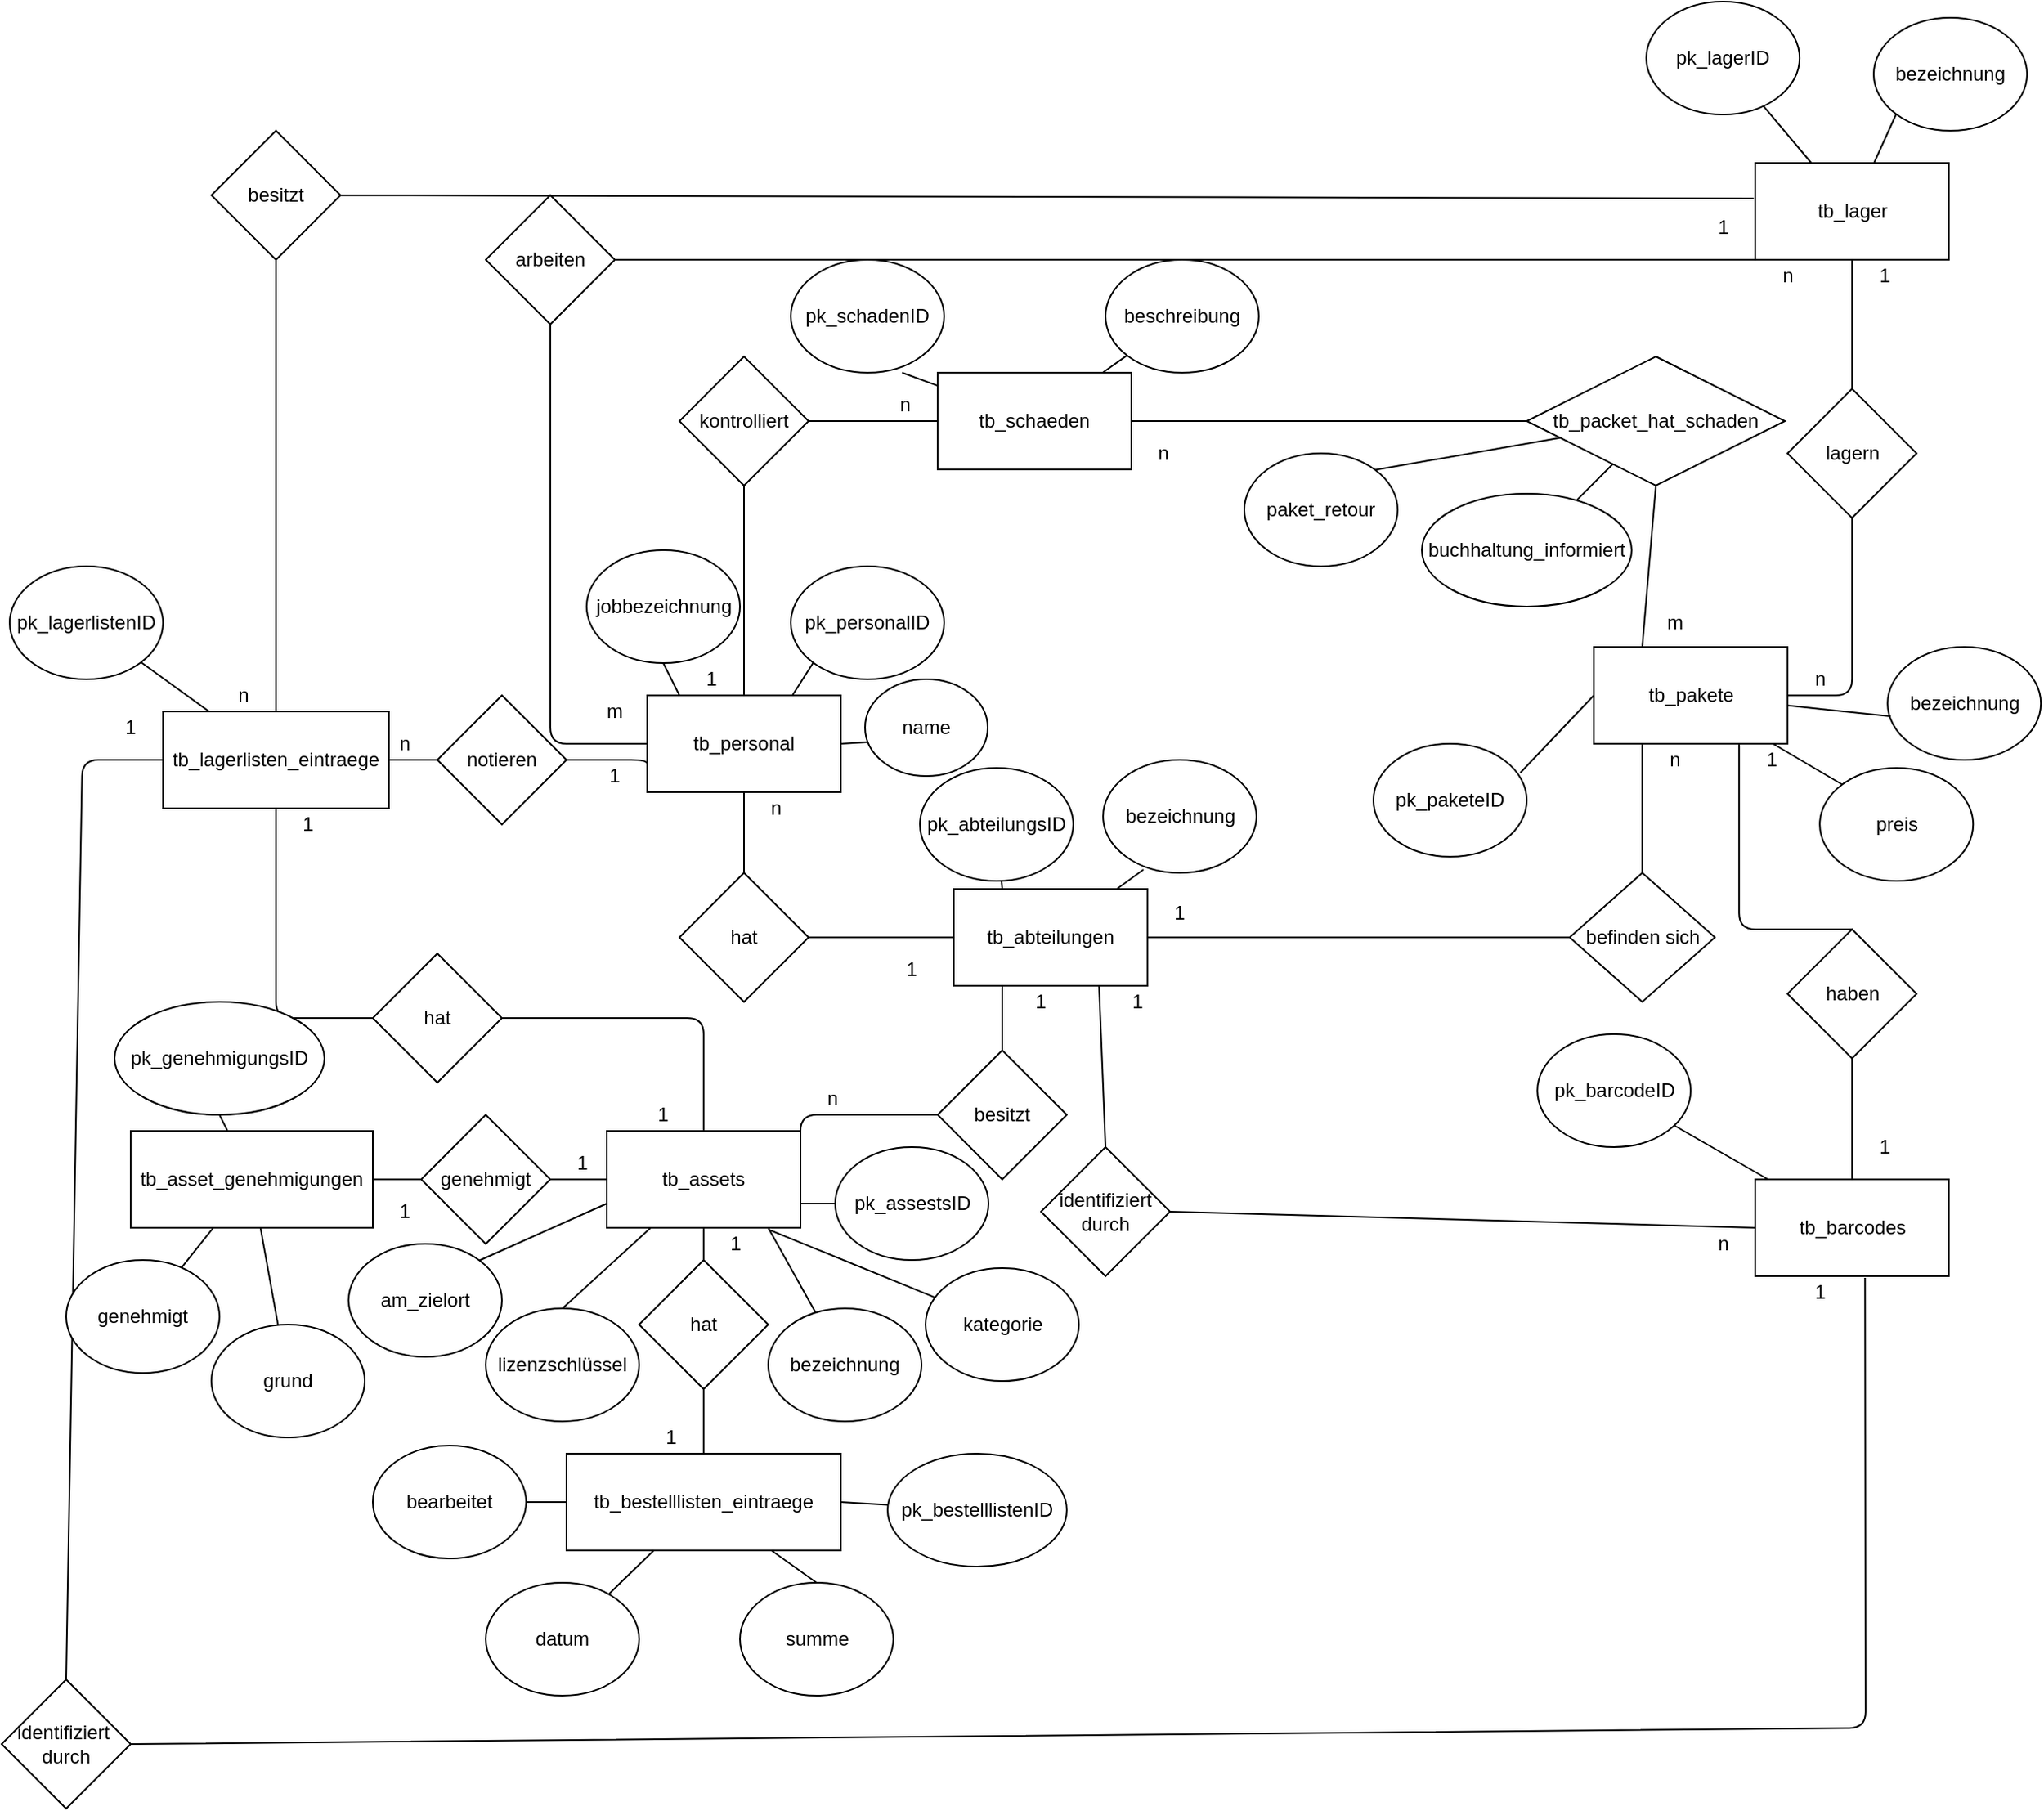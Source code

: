 <mxfile version="14.8.0" type="device"><diagram id="d0cCNbb2AnMVSS68UmRD" name="Page-1"><mxGraphModel dx="2489" dy="1963" grid="1" gridSize="10" guides="1" tooltips="1" connect="1" arrows="1" fold="1" page="1" pageScale="1" pageWidth="827" pageHeight="1169" math="0" shadow="0"><root><mxCell id="0"/><mxCell id="1" parent="0"/><mxCell id="k-PBa_nWmek90Yv9a9jv-1" value="tb_abteilungen" style="rounded=0;whiteSpace=wrap;html=1;" parent="1" vertex="1"><mxGeometry x="360" y="420" width="120" height="60" as="geometry"/></mxCell><mxCell id="k-PBa_nWmek90Yv9a9jv-2" value="tb_personal" style="rounded=0;whiteSpace=wrap;html=1;" parent="1" vertex="1"><mxGeometry x="170" y="300" width="120" height="60" as="geometry"/></mxCell><mxCell id="k-PBa_nWmek90Yv9a9jv-3" value="tb_schaeden" style="rounded=0;whiteSpace=wrap;html=1;" parent="1" vertex="1"><mxGeometry x="350" y="100" width="120" height="60" as="geometry"/></mxCell><mxCell id="k-PBa_nWmek90Yv9a9jv-4" value="tb_assets" style="rounded=0;whiteSpace=wrap;html=1;" parent="1" vertex="1"><mxGeometry x="145" y="570" width="120" height="60" as="geometry"/></mxCell><mxCell id="k-PBa_nWmek90Yv9a9jv-5" value="tb_lager" style="rounded=0;whiteSpace=wrap;html=1;" parent="1" vertex="1"><mxGeometry x="856.59" y="-30" width="120" height="60" as="geometry"/></mxCell><mxCell id="k-PBa_nWmek90Yv9a9jv-6" value="tb_pakete" style="rounded=0;whiteSpace=wrap;html=1;" parent="1" vertex="1"><mxGeometry x="756.59" y="270" width="120" height="60" as="geometry"/></mxCell><mxCell id="k-PBa_nWmek90Yv9a9jv-8" value="tb_barcodes" style="rounded=0;whiteSpace=wrap;html=1;" parent="1" vertex="1"><mxGeometry x="856.59" y="600" width="120" height="60" as="geometry"/></mxCell><mxCell id="k-PBa_nWmek90Yv9a9jv-9" value="tb_bestelllisten_eintraege" style="rounded=0;whiteSpace=wrap;html=1;" parent="1" vertex="1"><mxGeometry x="120" y="770" width="170" height="60" as="geometry"/></mxCell><mxCell id="k-PBa_nWmek90Yv9a9jv-10" value="tb_lagerlisten_eintraege" style="rounded=0;whiteSpace=wrap;html=1;" parent="1" vertex="1"><mxGeometry x="-130" y="310" width="140" height="60" as="geometry"/></mxCell><mxCell id="k-PBa_nWmek90Yv9a9jv-11" value="tb_asset_genehmigungen" style="rounded=0;whiteSpace=wrap;html=1;" parent="1" vertex="1"><mxGeometry x="-150" y="570" width="150" height="60" as="geometry"/></mxCell><mxCell id="eRs0VWxIU_6MrfpbtRwp-34" value="arbeiten" style="rhombus;whiteSpace=wrap;html=1;" parent="1" vertex="1"><mxGeometry x="70" y="-10" width="80" height="80" as="geometry"/></mxCell><mxCell id="eRs0VWxIU_6MrfpbtRwp-35" value="besitzt" style="rhombus;whiteSpace=wrap;html=1;" parent="1" vertex="1"><mxGeometry x="-100" y="-50" width="80" height="80" as="geometry"/></mxCell><mxCell id="eRs0VWxIU_6MrfpbtRwp-36" value="kontrolliert" style="rhombus;whiteSpace=wrap;html=1;" parent="1" vertex="1"><mxGeometry x="190" y="90" width="80" height="80" as="geometry"/></mxCell><mxCell id="eRs0VWxIU_6MrfpbtRwp-38" value="lagern" style="rhombus;whiteSpace=wrap;html=1;" parent="1" vertex="1"><mxGeometry x="876.59" y="110" width="80" height="80" as="geometry"/></mxCell><mxCell id="eRs0VWxIU_6MrfpbtRwp-39" value="hat" style="rhombus;whiteSpace=wrap;html=1;" parent="1" vertex="1"><mxGeometry x="190" y="410" width="80" height="80" as="geometry"/></mxCell><mxCell id="eRs0VWxIU_6MrfpbtRwp-40" value="befinden sich" style="rhombus;whiteSpace=wrap;html=1;" parent="1" vertex="1"><mxGeometry x="741.59" y="410" width="90" height="80" as="geometry"/></mxCell><mxCell id="eRs0VWxIU_6MrfpbtRwp-41" value="besitzt" style="rhombus;whiteSpace=wrap;html=1;" parent="1" vertex="1"><mxGeometry x="350" y="520" width="80" height="80" as="geometry"/></mxCell><mxCell id="eRs0VWxIU_6MrfpbtRwp-42" value="identifiziert&lt;br&gt;durch" style="rhombus;whiteSpace=wrap;html=1;" parent="1" vertex="1"><mxGeometry x="414" y="580" width="80" height="80" as="geometry"/></mxCell><mxCell id="eRs0VWxIU_6MrfpbtRwp-43" value="haben" style="rhombus;whiteSpace=wrap;html=1;" parent="1" vertex="1"><mxGeometry x="876.59" y="445" width="80" height="80" as="geometry"/></mxCell><mxCell id="eRs0VWxIU_6MrfpbtRwp-44" value="identifiziert&amp;nbsp;&lt;br&gt;durch" style="rhombus;whiteSpace=wrap;html=1;" parent="1" vertex="1"><mxGeometry x="-230" y="910" width="80" height="80" as="geometry"/></mxCell><mxCell id="eRs0VWxIU_6MrfpbtRwp-46" value="hat" style="rhombus;whiteSpace=wrap;html=1;" parent="1" vertex="1"><mxGeometry y="460" width="80" height="80" as="geometry"/></mxCell><mxCell id="eRs0VWxIU_6MrfpbtRwp-47" value="genehmigt" style="rhombus;whiteSpace=wrap;html=1;" parent="1" vertex="1"><mxGeometry x="30" y="560" width="80" height="80" as="geometry"/></mxCell><mxCell id="eRs0VWxIU_6MrfpbtRwp-48" value="hat" style="rhombus;whiteSpace=wrap;html=1;" parent="1" vertex="1"><mxGeometry x="165" y="650" width="80" height="80" as="geometry"/></mxCell><mxCell id="eRs0VWxIU_6MrfpbtRwp-49" value="notieren" style="rhombus;whiteSpace=wrap;html=1;" parent="1" vertex="1"><mxGeometry x="40" y="300" width="80" height="80" as="geometry"/></mxCell><mxCell id="1GXvo4mAuKvtvArz5h4P-1" value="" style="endArrow=none;html=1;entryX=0;entryY=0.5;entryDx=0;entryDy=0;exitX=1;exitY=0.5;exitDx=0;exitDy=0;" parent="1" source="eRs0VWxIU_6MrfpbtRwp-39" target="k-PBa_nWmek90Yv9a9jv-1" edge="1"><mxGeometry width="50" height="50" relative="1" as="geometry"><mxPoint x="380" y="430" as="sourcePoint"/><mxPoint x="430" y="380" as="targetPoint"/></mxGeometry></mxCell><mxCell id="1GXvo4mAuKvtvArz5h4P-2" value="" style="endArrow=none;html=1;entryX=0.5;entryY=1;entryDx=0;entryDy=0;exitX=0.5;exitY=0;exitDx=0;exitDy=0;" parent="1" source="eRs0VWxIU_6MrfpbtRwp-39" target="k-PBa_nWmek90Yv9a9jv-2" edge="1"><mxGeometry width="50" height="50" relative="1" as="geometry"><mxPoint x="380" y="430" as="sourcePoint"/><mxPoint x="430" y="380" as="targetPoint"/></mxGeometry></mxCell><mxCell id="1GXvo4mAuKvtvArz5h4P-4" value="" style="endArrow=none;html=1;entryX=0;entryY=0.5;entryDx=0;entryDy=0;exitX=1;exitY=0.5;exitDx=0;exitDy=0;" parent="1" source="k-PBa_nWmek90Yv9a9jv-1" target="eRs0VWxIU_6MrfpbtRwp-40" edge="1"><mxGeometry width="50" height="50" relative="1" as="geometry"><mxPoint x="380" y="430" as="sourcePoint"/><mxPoint x="430" y="380" as="targetPoint"/></mxGeometry></mxCell><mxCell id="1GXvo4mAuKvtvArz5h4P-5" value="" style="endArrow=none;html=1;entryX=0.25;entryY=1;entryDx=0;entryDy=0;exitX=0.5;exitY=0;exitDx=0;exitDy=0;" parent="1" source="eRs0VWxIU_6MrfpbtRwp-40" target="k-PBa_nWmek90Yv9a9jv-6" edge="1"><mxGeometry width="50" height="50" relative="1" as="geometry"><mxPoint x="756.59" y="375" as="sourcePoint"/><mxPoint x="636.59" y="380" as="targetPoint"/></mxGeometry></mxCell><mxCell id="1GXvo4mAuKvtvArz5h4P-6" value="" style="endArrow=none;html=1;entryX=-0.008;entryY=0.367;entryDx=0;entryDy=0;entryPerimeter=0;" parent="1" source="eRs0VWxIU_6MrfpbtRwp-35" target="k-PBa_nWmek90Yv9a9jv-5" edge="1"><mxGeometry width="50" height="50" relative="1" as="geometry"><mxPoint x="380" y="430" as="sourcePoint"/><mxPoint x="430" y="380" as="targetPoint"/></mxGeometry></mxCell><mxCell id="1GXvo4mAuKvtvArz5h4P-7" value="" style="endArrow=none;html=1;entryX=0;entryY=1;entryDx=0;entryDy=0;exitX=1;exitY=0.5;exitDx=0;exitDy=0;" parent="1" source="eRs0VWxIU_6MrfpbtRwp-34" target="k-PBa_nWmek90Yv9a9jv-5" edge="1"><mxGeometry width="50" height="50" relative="1" as="geometry"><mxPoint x="380" y="430" as="sourcePoint"/><mxPoint x="430" y="380" as="targetPoint"/><Array as="points"/></mxGeometry></mxCell><mxCell id="1GXvo4mAuKvtvArz5h4P-8" value="" style="endArrow=none;html=1;entryX=0;entryY=0.5;entryDx=0;entryDy=0;exitX=0.5;exitY=1;exitDx=0;exitDy=0;" parent="1" source="eRs0VWxIU_6MrfpbtRwp-34" target="k-PBa_nWmek90Yv9a9jv-2" edge="1"><mxGeometry width="50" height="50" relative="1" as="geometry"><mxPoint x="190" y="140" as="sourcePoint"/><mxPoint x="150" y="140" as="targetPoint"/><Array as="points"><mxPoint x="110" y="330"/></Array></mxGeometry></mxCell><mxCell id="1GXvo4mAuKvtvArz5h4P-9" value="" style="endArrow=none;html=1;entryX=0.5;entryY=1;entryDx=0;entryDy=0;" parent="1" source="eRs0VWxIU_6MrfpbtRwp-38" target="k-PBa_nWmek90Yv9a9jv-5" edge="1"><mxGeometry width="50" height="50" relative="1" as="geometry"><mxPoint x="586.59" y="430" as="sourcePoint"/><mxPoint x="636.59" y="380" as="targetPoint"/></mxGeometry></mxCell><mxCell id="1GXvo4mAuKvtvArz5h4P-10" value="" style="endArrow=none;html=1;entryX=0.5;entryY=1;entryDx=0;entryDy=0;exitX=1;exitY=0.5;exitDx=0;exitDy=0;" parent="1" source="k-PBa_nWmek90Yv9a9jv-6" target="eRs0VWxIU_6MrfpbtRwp-38" edge="1"><mxGeometry width="50" height="50" relative="1" as="geometry"><mxPoint x="586.59" y="430" as="sourcePoint"/><mxPoint x="636.59" y="380" as="targetPoint"/><Array as="points"><mxPoint x="916.59" y="300"/></Array></mxGeometry></mxCell><mxCell id="1GXvo4mAuKvtvArz5h4P-11" value="" style="endArrow=none;html=1;exitX=0.25;exitY=0;exitDx=0;exitDy=0;entryX=0.5;entryY=1;entryDx=0;entryDy=0;" parent="1" source="k-PBa_nWmek90Yv9a9jv-6" target="fQAih0XsB_yB90OM4VeM-33" edge="1"><mxGeometry width="50" height="50" relative="1" as="geometry"><mxPoint x="586.59" y="430" as="sourcePoint"/><mxPoint x="780" y="170" as="targetPoint"/></mxGeometry></mxCell><mxCell id="1GXvo4mAuKvtvArz5h4P-12" value="" style="endArrow=none;html=1;exitX=1;exitY=0.5;exitDx=0;exitDy=0;" parent="1" source="k-PBa_nWmek90Yv9a9jv-3" target="fQAih0XsB_yB90OM4VeM-33" edge="1"><mxGeometry width="50" height="50" relative="1" as="geometry"><mxPoint x="380" y="430" as="sourcePoint"/><mxPoint x="610" y="130" as="targetPoint"/></mxGeometry></mxCell><mxCell id="1GXvo4mAuKvtvArz5h4P-13" value="" style="endArrow=none;html=1;entryX=0;entryY=0.5;entryDx=0;entryDy=0;" parent="1" source="eRs0VWxIU_6MrfpbtRwp-36" target="k-PBa_nWmek90Yv9a9jv-3" edge="1"><mxGeometry width="50" height="50" relative="1" as="geometry"><mxPoint x="380" y="430" as="sourcePoint"/><mxPoint x="430" y="380" as="targetPoint"/></mxGeometry></mxCell><mxCell id="1GXvo4mAuKvtvArz5h4P-14" value="" style="endArrow=none;html=1;entryX=0.5;entryY=1;entryDx=0;entryDy=0;" parent="1" source="k-PBa_nWmek90Yv9a9jv-2" target="eRs0VWxIU_6MrfpbtRwp-36" edge="1"><mxGeometry width="50" height="50" relative="1" as="geometry"><mxPoint x="380" y="430" as="sourcePoint"/><mxPoint x="250" y="240" as="targetPoint"/></mxGeometry></mxCell><mxCell id="1GXvo4mAuKvtvArz5h4P-15" value="" style="endArrow=none;html=1;entryX=0.75;entryY=1;entryDx=0;entryDy=0;exitX=0.5;exitY=0;exitDx=0;exitDy=0;" parent="1" source="eRs0VWxIU_6MrfpbtRwp-43" target="k-PBa_nWmek90Yv9a9jv-6" edge="1"><mxGeometry width="50" height="50" relative="1" as="geometry"><mxPoint x="586.59" y="550" as="sourcePoint"/><mxPoint x="636.59" y="500" as="targetPoint"/><Array as="points"><mxPoint x="846.59" y="445"/></Array></mxGeometry></mxCell><mxCell id="1GXvo4mAuKvtvArz5h4P-16" value="" style="endArrow=none;html=1;entryX=0.5;entryY=1;entryDx=0;entryDy=0;exitX=0.5;exitY=0;exitDx=0;exitDy=0;" parent="1" source="k-PBa_nWmek90Yv9a9jv-8" target="eRs0VWxIU_6MrfpbtRwp-43" edge="1"><mxGeometry width="50" height="50" relative="1" as="geometry"><mxPoint x="586.59" y="550" as="sourcePoint"/><mxPoint x="636.59" y="500" as="targetPoint"/></mxGeometry></mxCell><mxCell id="1GXvo4mAuKvtvArz5h4P-17" value="" style="endArrow=none;html=1;entryX=0;entryY=0.5;entryDx=0;entryDy=0;exitX=1;exitY=0.5;exitDx=0;exitDy=0;" parent="1" source="eRs0VWxIU_6MrfpbtRwp-42" target="k-PBa_nWmek90Yv9a9jv-8" edge="1"><mxGeometry width="50" height="50" relative="1" as="geometry"><mxPoint x="380" y="550" as="sourcePoint"/><mxPoint x="430" y="500" as="targetPoint"/></mxGeometry></mxCell><mxCell id="1GXvo4mAuKvtvArz5h4P-18" value="" style="endArrow=none;html=1;entryX=0.75;entryY=1;entryDx=0;entryDy=0;exitX=0.5;exitY=0;exitDx=0;exitDy=0;" parent="1" source="eRs0VWxIU_6MrfpbtRwp-42" target="k-PBa_nWmek90Yv9a9jv-1" edge="1"><mxGeometry width="50" height="50" relative="1" as="geometry"><mxPoint x="380" y="550" as="sourcePoint"/><mxPoint x="430" y="500" as="targetPoint"/></mxGeometry></mxCell><mxCell id="1GXvo4mAuKvtvArz5h4P-19" value="" style="endArrow=none;html=1;entryX=0.25;entryY=1;entryDx=0;entryDy=0;exitX=0.5;exitY=0;exitDx=0;exitDy=0;" parent="1" source="eRs0VWxIU_6MrfpbtRwp-41" target="k-PBa_nWmek90Yv9a9jv-1" edge="1"><mxGeometry width="50" height="50" relative="1" as="geometry"><mxPoint x="380" y="550" as="sourcePoint"/><mxPoint x="430" y="500" as="targetPoint"/></mxGeometry></mxCell><mxCell id="1GXvo4mAuKvtvArz5h4P-20" value="" style="endArrow=none;html=1;entryX=1;entryY=0.5;entryDx=0;entryDy=0;exitX=0;exitY=0.5;exitDx=0;exitDy=0;" parent="1" source="eRs0VWxIU_6MrfpbtRwp-41" target="k-PBa_nWmek90Yv9a9jv-4" edge="1"><mxGeometry width="50" height="50" relative="1" as="geometry"><mxPoint x="380" y="550" as="sourcePoint"/><mxPoint x="430" y="500" as="targetPoint"/><Array as="points"><mxPoint x="265" y="560"/></Array></mxGeometry></mxCell><mxCell id="1GXvo4mAuKvtvArz5h4P-23" value="" style="endArrow=none;html=1;entryX=0;entryY=0.75;entryDx=0;entryDy=0;exitX=1;exitY=0.5;exitDx=0;exitDy=0;" parent="1" source="eRs0VWxIU_6MrfpbtRwp-49" target="k-PBa_nWmek90Yv9a9jv-2" edge="1"><mxGeometry width="50" height="50" relative="1" as="geometry"><mxPoint x="380" y="430" as="sourcePoint"/><mxPoint x="430" y="380" as="targetPoint"/><Array as="points"><mxPoint x="170" y="340"/></Array></mxGeometry></mxCell><mxCell id="1GXvo4mAuKvtvArz5h4P-24" value="" style="endArrow=none;html=1;exitX=1;exitY=0.5;exitDx=0;exitDy=0;entryX=0;entryY=0.5;entryDx=0;entryDy=0;" parent="1" source="k-PBa_nWmek90Yv9a9jv-10" target="eRs0VWxIU_6MrfpbtRwp-49" edge="1"><mxGeometry width="50" height="50" relative="1" as="geometry"><mxPoint x="380" y="430" as="sourcePoint"/><mxPoint x="430" y="380" as="targetPoint"/></mxGeometry></mxCell><mxCell id="1GXvo4mAuKvtvArz5h4P-25" value="" style="endArrow=none;html=1;entryX=0.5;entryY=1;entryDx=0;entryDy=0;" parent="1" source="k-PBa_nWmek90Yv9a9jv-10" target="eRs0VWxIU_6MrfpbtRwp-35" edge="1"><mxGeometry width="50" height="50" relative="1" as="geometry"><mxPoint x="380" y="430" as="sourcePoint"/><mxPoint x="430" y="380" as="targetPoint"/></mxGeometry></mxCell><mxCell id="1GXvo4mAuKvtvArz5h4P-26" value="" style="endArrow=none;html=1;exitX=1;exitY=0.5;exitDx=0;exitDy=0;entryX=0.567;entryY=1.017;entryDx=0;entryDy=0;entryPerimeter=0;" parent="1" source="eRs0VWxIU_6MrfpbtRwp-44" target="k-PBa_nWmek90Yv9a9jv-8" edge="1"><mxGeometry width="50" height="50" relative="1" as="geometry"><mxPoint x="380" y="430" as="sourcePoint"/><mxPoint x="430" y="380" as="targetPoint"/><Array as="points"><mxPoint x="925" y="940"/></Array></mxGeometry></mxCell><mxCell id="1GXvo4mAuKvtvArz5h4P-27" value="" style="endArrow=none;html=1;exitX=0.5;exitY=0;exitDx=0;exitDy=0;entryX=0;entryY=0.5;entryDx=0;entryDy=0;" parent="1" source="eRs0VWxIU_6MrfpbtRwp-44" target="k-PBa_nWmek90Yv9a9jv-10" edge="1"><mxGeometry width="50" height="50" relative="1" as="geometry"><mxPoint x="380" y="520" as="sourcePoint"/><mxPoint x="430" y="470" as="targetPoint"/><Array as="points"><mxPoint x="-180" y="340"/></Array></mxGeometry></mxCell><mxCell id="1GXvo4mAuKvtvArz5h4P-28" value="" style="endArrow=none;html=1;exitX=1;exitY=0.5;exitDx=0;exitDy=0;entryX=0;entryY=0.5;entryDx=0;entryDy=0;" parent="1" source="k-PBa_nWmek90Yv9a9jv-11" target="eRs0VWxIU_6MrfpbtRwp-47" edge="1"><mxGeometry width="50" height="50" relative="1" as="geometry"><mxPoint x="380" y="400" as="sourcePoint"/><mxPoint x="430" y="350" as="targetPoint"/></mxGeometry></mxCell><mxCell id="1GXvo4mAuKvtvArz5h4P-29" value="" style="endArrow=none;html=1;exitX=1;exitY=0.5;exitDx=0;exitDy=0;entryX=0;entryY=0.5;entryDx=0;entryDy=0;" parent="1" source="eRs0VWxIU_6MrfpbtRwp-47" target="k-PBa_nWmek90Yv9a9jv-4" edge="1"><mxGeometry width="50" height="50" relative="1" as="geometry"><mxPoint x="380" y="520" as="sourcePoint"/><mxPoint x="430" y="470" as="targetPoint"/></mxGeometry></mxCell><mxCell id="1GXvo4mAuKvtvArz5h4P-30" value="" style="endArrow=none;html=1;exitX=0.5;exitY=1;exitDx=0;exitDy=0;" parent="1" source="k-PBa_nWmek90Yv9a9jv-10" target="eRs0VWxIU_6MrfpbtRwp-46" edge="1"><mxGeometry width="50" height="50" relative="1" as="geometry"><mxPoint x="380" y="400" as="sourcePoint"/><mxPoint x="430" y="350" as="targetPoint"/><Array as="points"><mxPoint x="-60" y="500"/></Array></mxGeometry></mxCell><mxCell id="1GXvo4mAuKvtvArz5h4P-31" value="" style="endArrow=none;html=1;exitX=1;exitY=0.5;exitDx=0;exitDy=0;entryX=0.5;entryY=0;entryDx=0;entryDy=0;" parent="1" source="eRs0VWxIU_6MrfpbtRwp-46" target="k-PBa_nWmek90Yv9a9jv-4" edge="1"><mxGeometry width="50" height="50" relative="1" as="geometry"><mxPoint x="380" y="400" as="sourcePoint"/><mxPoint x="430" y="350" as="targetPoint"/><Array as="points"><mxPoint x="205" y="500"/></Array></mxGeometry></mxCell><mxCell id="1GXvo4mAuKvtvArz5h4P-32" value="" style="endArrow=none;html=1;exitX=0.5;exitY=1;exitDx=0;exitDy=0;" parent="1" source="k-PBa_nWmek90Yv9a9jv-4" target="eRs0VWxIU_6MrfpbtRwp-48" edge="1"><mxGeometry width="50" height="50" relative="1" as="geometry"><mxPoint x="380" y="640" as="sourcePoint"/><mxPoint x="430" y="590" as="targetPoint"/></mxGeometry></mxCell><mxCell id="1GXvo4mAuKvtvArz5h4P-33" value="" style="endArrow=none;html=1;exitX=0.5;exitY=1;exitDx=0;exitDy=0;entryX=0.5;entryY=0;entryDx=0;entryDy=0;" parent="1" source="eRs0VWxIU_6MrfpbtRwp-48" target="k-PBa_nWmek90Yv9a9jv-9" edge="1"><mxGeometry width="50" height="50" relative="1" as="geometry"><mxPoint x="380" y="640" as="sourcePoint"/><mxPoint x="430" y="590" as="targetPoint"/></mxGeometry></mxCell><mxCell id="1GXvo4mAuKvtvArz5h4P-34" value="n" style="text;html=1;strokeColor=none;fillColor=none;align=center;verticalAlign=middle;whiteSpace=wrap;rounded=0;" parent="1" vertex="1"><mxGeometry x="-100" y="290" width="40" height="20" as="geometry"/></mxCell><mxCell id="1GXvo4mAuKvtvArz5h4P-35" value="1" style="text;html=1;strokeColor=none;fillColor=none;align=center;verticalAlign=middle;whiteSpace=wrap;rounded=0;" parent="1" vertex="1"><mxGeometry x="816.59" y="-3.553e-15" width="40" height="20" as="geometry"/></mxCell><mxCell id="1GXvo4mAuKvtvArz5h4P-36" value="n" style="text;html=1;strokeColor=none;fillColor=none;align=center;verticalAlign=middle;whiteSpace=wrap;rounded=0;" parent="1" vertex="1"><mxGeometry x="856.59" y="30" width="40" height="20" as="geometry"/></mxCell><mxCell id="1GXvo4mAuKvtvArz5h4P-38" value="n" style="text;html=1;strokeColor=none;fillColor=none;align=center;verticalAlign=middle;whiteSpace=wrap;rounded=0;" parent="1" vertex="1"><mxGeometry x="470" y="140" width="40" height="20" as="geometry"/></mxCell><mxCell id="1GXvo4mAuKvtvArz5h4P-39" value="m" style="text;html=1;strokeColor=none;fillColor=none;align=center;verticalAlign=middle;whiteSpace=wrap;rounded=0;" parent="1" vertex="1"><mxGeometry x="786.59" y="245" width="40" height="20" as="geometry"/></mxCell><mxCell id="1GXvo4mAuKvtvArz5h4P-40" value="1" style="text;html=1;strokeColor=none;fillColor=none;align=center;verticalAlign=middle;whiteSpace=wrap;rounded=0;" parent="1" vertex="1"><mxGeometry x="190" y="280" width="40" height="20" as="geometry"/></mxCell><mxCell id="1GXvo4mAuKvtvArz5h4P-41" value="n" style="text;html=1;strokeColor=none;fillColor=none;align=center;verticalAlign=middle;whiteSpace=wrap;rounded=0;" parent="1" vertex="1"><mxGeometry x="310" y="110" width="40" height="20" as="geometry"/></mxCell><mxCell id="1GXvo4mAuKvtvArz5h4P-42" value="n" style="text;html=1;strokeColor=none;fillColor=none;align=center;verticalAlign=middle;whiteSpace=wrap;rounded=0;" parent="1" vertex="1"><mxGeometry y="320" width="40" height="20" as="geometry"/></mxCell><mxCell id="1GXvo4mAuKvtvArz5h4P-43" value="1" style="text;html=1;strokeColor=none;fillColor=none;align=center;verticalAlign=middle;whiteSpace=wrap;rounded=0;" parent="1" vertex="1"><mxGeometry x="130" y="340" width="40" height="20" as="geometry"/></mxCell><mxCell id="1GXvo4mAuKvtvArz5h4P-46" value="n" style="text;html=1;strokeColor=none;fillColor=none;align=center;verticalAlign=middle;whiteSpace=wrap;rounded=0;" parent="1" vertex="1"><mxGeometry x="876.59" y="280" width="40" height="20" as="geometry"/></mxCell><mxCell id="1GXvo4mAuKvtvArz5h4P-47" value="1" style="text;html=1;strokeColor=none;fillColor=none;align=center;verticalAlign=middle;whiteSpace=wrap;rounded=0;" parent="1" vertex="1"><mxGeometry x="916.59" y="30" width="40" height="20" as="geometry"/></mxCell><mxCell id="1GXvo4mAuKvtvArz5h4P-48" value="1" style="text;html=1;strokeColor=none;fillColor=none;align=center;verticalAlign=middle;whiteSpace=wrap;rounded=0;" parent="1" vertex="1"><mxGeometry x="480" y="425" width="40" height="20" as="geometry"/></mxCell><mxCell id="1GXvo4mAuKvtvArz5h4P-49" value="n" style="text;html=1;strokeColor=none;fillColor=none;align=center;verticalAlign=middle;whiteSpace=wrap;rounded=0;" parent="1" vertex="1"><mxGeometry x="786.59" y="330" width="40" height="20" as="geometry"/></mxCell><mxCell id="1GXvo4mAuKvtvArz5h4P-50" value="1" style="text;html=1;strokeColor=none;fillColor=none;align=center;verticalAlign=middle;whiteSpace=wrap;rounded=0;" parent="1" vertex="1"><mxGeometry x="916.59" y="570" width="40" height="20" as="geometry"/></mxCell><mxCell id="1GXvo4mAuKvtvArz5h4P-51" value="1" style="text;html=1;strokeColor=none;fillColor=none;align=center;verticalAlign=middle;whiteSpace=wrap;rounded=0;" parent="1" vertex="1"><mxGeometry x="846.59" y="330" width="40" height="20" as="geometry"/></mxCell><mxCell id="1GXvo4mAuKvtvArz5h4P-52" value="1" style="text;html=1;strokeColor=none;fillColor=none;align=center;verticalAlign=middle;whiteSpace=wrap;rounded=0;" parent="1" vertex="1"><mxGeometry x="314" y="460" width="40" height="20" as="geometry"/></mxCell><mxCell id="1GXvo4mAuKvtvArz5h4P-53" value="n" style="text;html=1;strokeColor=none;fillColor=none;align=center;verticalAlign=middle;whiteSpace=wrap;rounded=0;" parent="1" vertex="1"><mxGeometry x="230" y="360" width="40" height="20" as="geometry"/></mxCell><mxCell id="1GXvo4mAuKvtvArz5h4P-54" value="1" style="text;html=1;strokeColor=none;fillColor=none;align=center;verticalAlign=middle;whiteSpace=wrap;rounded=0;" parent="1" vertex="1"><mxGeometry x="454" y="480" width="40" height="20" as="geometry"/></mxCell><mxCell id="1GXvo4mAuKvtvArz5h4P-55" value="1" style="text;html=1;strokeColor=none;fillColor=none;align=center;verticalAlign=middle;whiteSpace=wrap;rounded=0;" parent="1" vertex="1"><mxGeometry x="394" y="480" width="40" height="20" as="geometry"/></mxCell><mxCell id="1GXvo4mAuKvtvArz5h4P-56" value="n" style="text;html=1;strokeColor=none;fillColor=none;align=center;verticalAlign=middle;whiteSpace=wrap;rounded=0;" parent="1" vertex="1"><mxGeometry x="265" y="540" width="40" height="20" as="geometry"/></mxCell><mxCell id="1GXvo4mAuKvtvArz5h4P-57" value="n" style="text;html=1;strokeColor=none;fillColor=none;align=center;verticalAlign=middle;whiteSpace=wrap;rounded=0;" parent="1" vertex="1"><mxGeometry x="816.59" y="630" width="40" height="20" as="geometry"/></mxCell><mxCell id="1GXvo4mAuKvtvArz5h4P-59" value="1" style="text;html=1;strokeColor=none;fillColor=none;align=center;verticalAlign=middle;whiteSpace=wrap;rounded=0;" parent="1" vertex="1"><mxGeometry x="165" y="750" width="40" height="20" as="geometry"/></mxCell><mxCell id="1GXvo4mAuKvtvArz5h4P-60" value="1" style="text;html=1;strokeColor=none;fillColor=none;align=center;verticalAlign=middle;whiteSpace=wrap;rounded=0;" parent="1" vertex="1"><mxGeometry x="205" y="630" width="40" height="20" as="geometry"/></mxCell><mxCell id="1GXvo4mAuKvtvArz5h4P-61" value="1" style="text;html=1;strokeColor=none;fillColor=none;align=center;verticalAlign=middle;whiteSpace=wrap;rounded=0;" parent="1" vertex="1"><mxGeometry x="-170" y="310" width="40" height="20" as="geometry"/></mxCell><mxCell id="1GXvo4mAuKvtvArz5h4P-62" value="1" style="text;html=1;strokeColor=none;fillColor=none;align=center;verticalAlign=middle;whiteSpace=wrap;rounded=0;" parent="1" vertex="1"><mxGeometry x="876.59" y="660" width="40" height="20" as="geometry"/></mxCell><mxCell id="1GXvo4mAuKvtvArz5h4P-63" value="1" style="text;html=1;strokeColor=none;fillColor=none;align=center;verticalAlign=middle;whiteSpace=wrap;rounded=0;" parent="1" vertex="1"><mxGeometry y="610" width="40" height="20" as="geometry"/></mxCell><mxCell id="1GXvo4mAuKvtvArz5h4P-64" value="1" style="text;html=1;strokeColor=none;fillColor=none;align=center;verticalAlign=middle;whiteSpace=wrap;rounded=0;" parent="1" vertex="1"><mxGeometry x="110" y="580" width="40" height="20" as="geometry"/></mxCell><mxCell id="1GXvo4mAuKvtvArz5h4P-65" value="1" style="text;html=1;strokeColor=none;fillColor=none;align=center;verticalAlign=middle;whiteSpace=wrap;rounded=0;" parent="1" vertex="1"><mxGeometry x="-60" y="370" width="40" height="20" as="geometry"/></mxCell><mxCell id="1GXvo4mAuKvtvArz5h4P-66" value="1" style="text;html=1;strokeColor=none;fillColor=none;align=center;verticalAlign=middle;whiteSpace=wrap;rounded=0;" parent="1" vertex="1"><mxGeometry x="160" y="550" width="40" height="20" as="geometry"/></mxCell><mxCell id="fQAih0XsB_yB90OM4VeM-1" value="m" style="text;html=1;strokeColor=none;fillColor=none;align=center;verticalAlign=middle;whiteSpace=wrap;rounded=0;" vertex="1" parent="1"><mxGeometry x="130" y="300" width="40" height="20" as="geometry"/></mxCell><mxCell id="fQAih0XsB_yB90OM4VeM-3" value="bezeichnung" style="ellipse;whiteSpace=wrap;html=1;" vertex="1" parent="1"><mxGeometry x="452.5" y="340" width="95" height="70" as="geometry"/></mxCell><mxCell id="fQAih0XsB_yB90OM4VeM-4" value="pk_abteilungsID" style="ellipse;whiteSpace=wrap;html=1;" vertex="1" parent="1"><mxGeometry x="339" y="345" width="95" height="70" as="geometry"/></mxCell><mxCell id="fQAih0XsB_yB90OM4VeM-6" value="" style="endArrow=none;html=1;entryX=0.263;entryY=0.971;entryDx=0;entryDy=0;entryPerimeter=0;" edge="1" parent="1" source="k-PBa_nWmek90Yv9a9jv-1" target="fQAih0XsB_yB90OM4VeM-3"><mxGeometry width="50" height="50" relative="1" as="geometry"><mxPoint x="440" y="330" as="sourcePoint"/><mxPoint x="490" y="280" as="targetPoint"/></mxGeometry></mxCell><mxCell id="fQAih0XsB_yB90OM4VeM-7" value="" style="endArrow=none;html=1;exitX=0.25;exitY=0;exitDx=0;exitDy=0;" edge="1" parent="1" source="k-PBa_nWmek90Yv9a9jv-1" target="fQAih0XsB_yB90OM4VeM-4"><mxGeometry width="50" height="50" relative="1" as="geometry"><mxPoint x="440" y="330" as="sourcePoint"/><mxPoint x="490" y="280" as="targetPoint"/></mxGeometry></mxCell><mxCell id="fQAih0XsB_yB90OM4VeM-8" value="pk_personalID" style="ellipse;whiteSpace=wrap;html=1;" vertex="1" parent="1"><mxGeometry x="259" y="220" width="95" height="70" as="geometry"/></mxCell><mxCell id="fQAih0XsB_yB90OM4VeM-9" value="jobbezeichnung" style="ellipse;whiteSpace=wrap;html=1;" vertex="1" parent="1"><mxGeometry x="132.5" y="210" width="95" height="70" as="geometry"/></mxCell><mxCell id="fQAih0XsB_yB90OM4VeM-10" value="name" style="ellipse;whiteSpace=wrap;html=1;" vertex="1" parent="1"><mxGeometry x="305" y="290" width="76" height="60" as="geometry"/></mxCell><mxCell id="fQAih0XsB_yB90OM4VeM-11" value="" style="endArrow=none;html=1;exitX=1;exitY=0.5;exitDx=0;exitDy=0;entryX=0.026;entryY=0.65;entryDx=0;entryDy=0;entryPerimeter=0;" edge="1" parent="1" source="k-PBa_nWmek90Yv9a9jv-2" target="fQAih0XsB_yB90OM4VeM-10"><mxGeometry width="50" height="50" relative="1" as="geometry"><mxPoint x="440" y="330" as="sourcePoint"/><mxPoint x="490" y="280" as="targetPoint"/></mxGeometry></mxCell><mxCell id="fQAih0XsB_yB90OM4VeM-12" value="" style="endArrow=none;html=1;exitX=0.75;exitY=0;exitDx=0;exitDy=0;entryX=0;entryY=1;entryDx=0;entryDy=0;" edge="1" parent="1" source="k-PBa_nWmek90Yv9a9jv-2" target="fQAih0XsB_yB90OM4VeM-8"><mxGeometry width="50" height="50" relative="1" as="geometry"><mxPoint x="440" y="330" as="sourcePoint"/><mxPoint x="490" y="280" as="targetPoint"/><Array as="points"/></mxGeometry></mxCell><mxCell id="fQAih0XsB_yB90OM4VeM-13" value="" style="endArrow=none;html=1;exitX=0.5;exitY=1;exitDx=0;exitDy=0;entryX=0;entryY=1;entryDx=0;entryDy=0;" edge="1" parent="1" source="fQAih0XsB_yB90OM4VeM-9" target="1GXvo4mAuKvtvArz5h4P-40"><mxGeometry width="50" height="50" relative="1" as="geometry"><mxPoint x="440" y="330" as="sourcePoint"/><mxPoint x="490" y="280" as="targetPoint"/></mxGeometry></mxCell><mxCell id="fQAih0XsB_yB90OM4VeM-14" value="pk_schadenID" style="ellipse;whiteSpace=wrap;html=1;" vertex="1" parent="1"><mxGeometry x="259" y="30" width="95" height="70" as="geometry"/></mxCell><mxCell id="fQAih0XsB_yB90OM4VeM-15" value="beschreibung" style="ellipse;whiteSpace=wrap;html=1;" vertex="1" parent="1"><mxGeometry x="454" y="30" width="95" height="70" as="geometry"/></mxCell><mxCell id="fQAih0XsB_yB90OM4VeM-16" value="" style="endArrow=none;html=1;entryX=0.726;entryY=1;entryDx=0;entryDy=0;entryPerimeter=0;" edge="1" parent="1" source="k-PBa_nWmek90Yv9a9jv-3" target="fQAih0XsB_yB90OM4VeM-14"><mxGeometry width="50" height="50" relative="1" as="geometry"><mxPoint x="440" y="330" as="sourcePoint"/><mxPoint x="490" y="280" as="targetPoint"/></mxGeometry></mxCell><mxCell id="fQAih0XsB_yB90OM4VeM-17" value="" style="endArrow=none;html=1;" edge="1" parent="1" source="k-PBa_nWmek90Yv9a9jv-3" target="fQAih0XsB_yB90OM4VeM-15"><mxGeometry width="50" height="50" relative="1" as="geometry"><mxPoint x="440" y="330" as="sourcePoint"/><mxPoint x="490" y="280" as="targetPoint"/></mxGeometry></mxCell><mxCell id="fQAih0XsB_yB90OM4VeM-18" value="lizenzschlüssel" style="ellipse;whiteSpace=wrap;html=1;" vertex="1" parent="1"><mxGeometry x="70" y="680" width="95" height="70" as="geometry"/></mxCell><mxCell id="fQAih0XsB_yB90OM4VeM-19" value="am_zielort" style="ellipse;whiteSpace=wrap;html=1;" vertex="1" parent="1"><mxGeometry x="-15" y="640" width="95" height="70" as="geometry"/></mxCell><mxCell id="fQAih0XsB_yB90OM4VeM-20" value="kategorie" style="ellipse;whiteSpace=wrap;html=1;" vertex="1" parent="1"><mxGeometry x="342.5" y="655" width="95" height="70" as="geometry"/></mxCell><mxCell id="fQAih0XsB_yB90OM4VeM-21" value="bezeichnung" style="ellipse;whiteSpace=wrap;html=1;" vertex="1" parent="1"><mxGeometry x="245" y="680" width="95" height="70" as="geometry"/></mxCell><mxCell id="fQAih0XsB_yB90OM4VeM-22" value="pk_assestsID" style="ellipse;whiteSpace=wrap;html=1;" vertex="1" parent="1"><mxGeometry x="286.5" y="580" width="95" height="70" as="geometry"/></mxCell><mxCell id="fQAih0XsB_yB90OM4VeM-23" value="bezeichnung" style="ellipse;whiteSpace=wrap;html=1;" vertex="1" parent="1"><mxGeometry x="930" y="-120" width="95" height="70" as="geometry"/></mxCell><mxCell id="fQAih0XsB_yB90OM4VeM-24" value="pk_lagerID" style="ellipse;whiteSpace=wrap;html=1;" vertex="1" parent="1"><mxGeometry x="789.09" y="-130" width="95" height="70" as="geometry"/></mxCell><mxCell id="fQAih0XsB_yB90OM4VeM-25" value="" style="endArrow=none;html=1;" edge="1" parent="1" source="k-PBa_nWmek90Yv9a9jv-5" target="fQAih0XsB_yB90OM4VeM-24"><mxGeometry width="50" height="50" relative="1" as="geometry"><mxPoint x="646.59" y="230" as="sourcePoint"/><mxPoint x="838.59" y="-50" as="targetPoint"/></mxGeometry></mxCell><mxCell id="fQAih0XsB_yB90OM4VeM-26" value="" style="endArrow=none;html=1;entryX=0;entryY=1;entryDx=0;entryDy=0;" edge="1" parent="1" source="k-PBa_nWmek90Yv9a9jv-5" target="fQAih0XsB_yB90OM4VeM-23"><mxGeometry width="50" height="50" relative="1" as="geometry"><mxPoint x="646.59" y="230" as="sourcePoint"/><mxPoint x="939.583" y="-51.672" as="targetPoint"/></mxGeometry></mxCell><mxCell id="fQAih0XsB_yB90OM4VeM-27" value="pk_paketeID" style="ellipse;whiteSpace=wrap;html=1;" vertex="1" parent="1"><mxGeometry x="620" y="330" width="95" height="70" as="geometry"/></mxCell><mxCell id="fQAih0XsB_yB90OM4VeM-28" value="preis" style="ellipse;whiteSpace=wrap;html=1;" vertex="1" parent="1"><mxGeometry x="896.59" y="345" width="95" height="70" as="geometry"/></mxCell><mxCell id="fQAih0XsB_yB90OM4VeM-29" value="bezeichnung" style="ellipse;whiteSpace=wrap;html=1;" vertex="1" parent="1"><mxGeometry x="938.59" y="270" width="95" height="70" as="geometry"/></mxCell><mxCell id="fQAih0XsB_yB90OM4VeM-30" value="" style="endArrow=none;html=1;entryX=0.958;entryY=0.257;entryDx=0;entryDy=0;exitX=0;exitY=0.5;exitDx=0;exitDy=0;entryPerimeter=0;" edge="1" parent="1" source="k-PBa_nWmek90Yv9a9jv-6" target="fQAih0XsB_yB90OM4VeM-27"><mxGeometry width="50" height="50" relative="1" as="geometry"><mxPoint x="646.59" y="430" as="sourcePoint"/><mxPoint x="729.999" y="279.879" as="targetPoint"/></mxGeometry></mxCell><mxCell id="fQAih0XsB_yB90OM4VeM-31" value="" style="endArrow=none;html=1;entryX=0.021;entryY=0.614;entryDx=0;entryDy=0;entryPerimeter=0;" edge="1" parent="1" source="k-PBa_nWmek90Yv9a9jv-6" target="fQAih0XsB_yB90OM4VeM-29"><mxGeometry width="50" height="50" relative="1" as="geometry"><mxPoint x="646.59" y="430" as="sourcePoint"/><mxPoint x="696.59" y="380" as="targetPoint"/></mxGeometry></mxCell><mxCell id="fQAih0XsB_yB90OM4VeM-32" value="" style="endArrow=none;html=1;entryX=0;entryY=0;entryDx=0;entryDy=0;" edge="1" parent="1" source="k-PBa_nWmek90Yv9a9jv-6" target="fQAih0XsB_yB90OM4VeM-28"><mxGeometry width="50" height="50" relative="1" as="geometry"><mxPoint x="646.59" y="430" as="sourcePoint"/><mxPoint x="696.59" y="380" as="targetPoint"/></mxGeometry></mxCell><mxCell id="fQAih0XsB_yB90OM4VeM-33" value="tb_packet_hat_schaden" style="rhombus;whiteSpace=wrap;html=1;" vertex="1" parent="1"><mxGeometry x="715" y="90" width="160" height="80" as="geometry"/></mxCell><mxCell id="fQAih0XsB_yB90OM4VeM-36" value="paket_retour" style="ellipse;whiteSpace=wrap;html=1;" vertex="1" parent="1"><mxGeometry x="540" y="150" width="95" height="70" as="geometry"/></mxCell><mxCell id="fQAih0XsB_yB90OM4VeM-37" value="buchhaltung_informiert" style="ellipse;whiteSpace=wrap;html=1;" vertex="1" parent="1"><mxGeometry x="650" y="175" width="130" height="70" as="geometry"/></mxCell><mxCell id="fQAih0XsB_yB90OM4VeM-38" value="" style="endArrow=none;html=1;exitX=1;exitY=0;exitDx=0;exitDy=0;" edge="1" parent="1" source="fQAih0XsB_yB90OM4VeM-36" target="fQAih0XsB_yB90OM4VeM-33"><mxGeometry width="50" height="50" relative="1" as="geometry"><mxPoint x="440" y="290" as="sourcePoint"/><mxPoint x="490" y="240" as="targetPoint"/></mxGeometry></mxCell><mxCell id="fQAih0XsB_yB90OM4VeM-39" value="" style="endArrow=none;html=1;" edge="1" parent="1" source="fQAih0XsB_yB90OM4VeM-37" target="fQAih0XsB_yB90OM4VeM-33"><mxGeometry width="50" height="50" relative="1" as="geometry"><mxPoint x="440" y="290" as="sourcePoint"/><mxPoint x="490" y="240" as="targetPoint"/></mxGeometry></mxCell><mxCell id="fQAih0XsB_yB90OM4VeM-40" value="" style="endArrow=none;html=1;entryX=1;entryY=0.75;entryDx=0;entryDy=0;exitX=0;exitY=0.5;exitDx=0;exitDy=0;" edge="1" parent="1" source="fQAih0XsB_yB90OM4VeM-22" target="k-PBa_nWmek90Yv9a9jv-4"><mxGeometry width="50" height="50" relative="1" as="geometry"><mxPoint x="440" y="590" as="sourcePoint"/><mxPoint x="490" y="540" as="targetPoint"/></mxGeometry></mxCell><mxCell id="fQAih0XsB_yB90OM4VeM-41" value="" style="endArrow=none;html=1;exitX=0.833;exitY=1.017;exitDx=0;exitDy=0;exitPerimeter=0;" edge="1" parent="1" source="k-PBa_nWmek90Yv9a9jv-4" target="fQAih0XsB_yB90OM4VeM-20"><mxGeometry width="50" height="50" relative="1" as="geometry"><mxPoint x="440" y="590" as="sourcePoint"/><mxPoint x="490" y="540" as="targetPoint"/></mxGeometry></mxCell><mxCell id="fQAih0XsB_yB90OM4VeM-42" value="" style="endArrow=none;html=1;exitX=1;exitY=0;exitDx=0;exitDy=0;" edge="1" parent="1" source="1GXvo4mAuKvtvArz5h4P-60" target="fQAih0XsB_yB90OM4VeM-21"><mxGeometry width="50" height="50" relative="1" as="geometry"><mxPoint x="440" y="590" as="sourcePoint"/><mxPoint x="490" y="540" as="targetPoint"/></mxGeometry></mxCell><mxCell id="fQAih0XsB_yB90OM4VeM-43" value="" style="endArrow=none;html=1;exitX=0;exitY=0.75;exitDx=0;exitDy=0;entryX=1;entryY=0;entryDx=0;entryDy=0;" edge="1" parent="1" source="k-PBa_nWmek90Yv9a9jv-4" target="fQAih0XsB_yB90OM4VeM-19"><mxGeometry width="50" height="50" relative="1" as="geometry"><mxPoint x="440" y="590" as="sourcePoint"/><mxPoint x="490" y="540" as="targetPoint"/></mxGeometry></mxCell><mxCell id="fQAih0XsB_yB90OM4VeM-44" value="" style="endArrow=none;html=1;exitX=0.5;exitY=0;exitDx=0;exitDy=0;" edge="1" parent="1" source="fQAih0XsB_yB90OM4VeM-18" target="k-PBa_nWmek90Yv9a9jv-4"><mxGeometry width="50" height="50" relative="1" as="geometry"><mxPoint x="440" y="590" as="sourcePoint"/><mxPoint x="490" y="540" as="targetPoint"/></mxGeometry></mxCell><mxCell id="fQAih0XsB_yB90OM4VeM-45" value="pk_barcodeID" style="ellipse;whiteSpace=wrap;html=1;" vertex="1" parent="1"><mxGeometry x="721.59" y="510" width="95" height="70" as="geometry"/></mxCell><mxCell id="fQAih0XsB_yB90OM4VeM-46" value="" style="endArrow=none;html=1;" edge="1" parent="1" source="fQAih0XsB_yB90OM4VeM-45" target="k-PBa_nWmek90Yv9a9jv-8"><mxGeometry width="50" height="50" relative="1" as="geometry"><mxPoint x="440" y="490" as="sourcePoint"/><mxPoint x="490" y="440" as="targetPoint"/></mxGeometry></mxCell><mxCell id="fQAih0XsB_yB90OM4VeM-47" value="datum" style="ellipse;whiteSpace=wrap;html=1;" vertex="1" parent="1"><mxGeometry x="70" y="850" width="95" height="70" as="geometry"/></mxCell><mxCell id="fQAih0XsB_yB90OM4VeM-48" value="pk_bestelllistenID" style="ellipse;whiteSpace=wrap;html=1;" vertex="1" parent="1"><mxGeometry x="319" y="770" width="111" height="70" as="geometry"/></mxCell><mxCell id="fQAih0XsB_yB90OM4VeM-49" value="summe" style="ellipse;whiteSpace=wrap;html=1;" vertex="1" parent="1"><mxGeometry x="227.5" y="850" width="95" height="70" as="geometry"/></mxCell><mxCell id="fQAih0XsB_yB90OM4VeM-50" value="bearbeitet" style="ellipse;whiteSpace=wrap;html=1;" vertex="1" parent="1"><mxGeometry y="765" width="95" height="70" as="geometry"/></mxCell><mxCell id="fQAih0XsB_yB90OM4VeM-51" value="" style="endArrow=none;html=1;exitX=1;exitY=0.5;exitDx=0;exitDy=0;" edge="1" parent="1" source="k-PBa_nWmek90Yv9a9jv-9" target="fQAih0XsB_yB90OM4VeM-48"><mxGeometry width="50" height="50" relative="1" as="geometry"><mxPoint x="440" y="690" as="sourcePoint"/><mxPoint x="490" y="640" as="targetPoint"/></mxGeometry></mxCell><mxCell id="fQAih0XsB_yB90OM4VeM-52" value="" style="endArrow=none;html=1;exitX=0.5;exitY=0;exitDx=0;exitDy=0;" edge="1" parent="1" source="fQAih0XsB_yB90OM4VeM-49" target="k-PBa_nWmek90Yv9a9jv-9"><mxGeometry width="50" height="50" relative="1" as="geometry"><mxPoint x="440" y="690" as="sourcePoint"/><mxPoint x="490" y="640" as="targetPoint"/></mxGeometry></mxCell><mxCell id="fQAih0XsB_yB90OM4VeM-53" value="" style="endArrow=none;html=1;" edge="1" parent="1" source="fQAih0XsB_yB90OM4VeM-47" target="k-PBa_nWmek90Yv9a9jv-9"><mxGeometry width="50" height="50" relative="1" as="geometry"><mxPoint x="440" y="690" as="sourcePoint"/><mxPoint x="490" y="640" as="targetPoint"/></mxGeometry></mxCell><mxCell id="fQAih0XsB_yB90OM4VeM-55" value="" style="endArrow=none;html=1;exitX=1;exitY=0.5;exitDx=0;exitDy=0;" edge="1" parent="1" source="fQAih0XsB_yB90OM4VeM-50" target="k-PBa_nWmek90Yv9a9jv-9"><mxGeometry width="50" height="50" relative="1" as="geometry"><mxPoint x="440" y="690" as="sourcePoint"/><mxPoint x="490" y="640" as="targetPoint"/></mxGeometry></mxCell><mxCell id="fQAih0XsB_yB90OM4VeM-57" value="grund" style="ellipse;whiteSpace=wrap;html=1;" vertex="1" parent="1"><mxGeometry x="-100" y="690" width="95" height="70" as="geometry"/></mxCell><mxCell id="fQAih0XsB_yB90OM4VeM-58" value="genehmigt" style="ellipse;whiteSpace=wrap;html=1;" vertex="1" parent="1"><mxGeometry x="-190" y="650" width="95" height="70" as="geometry"/></mxCell><mxCell id="fQAih0XsB_yB90OM4VeM-59" value="pk_genehmigungsID" style="ellipse;whiteSpace=wrap;html=1;" vertex="1" parent="1"><mxGeometry x="-160" y="490" width="130" height="70" as="geometry"/></mxCell><mxCell id="fQAih0XsB_yB90OM4VeM-60" value="" style="endArrow=none;html=1;exitX=0.5;exitY=1;exitDx=0;exitDy=0;" edge="1" parent="1" source="fQAih0XsB_yB90OM4VeM-59" target="k-PBa_nWmek90Yv9a9jv-11"><mxGeometry width="50" height="50" relative="1" as="geometry"><mxPoint x="440" y="690" as="sourcePoint"/><mxPoint x="490" y="640" as="targetPoint"/></mxGeometry></mxCell><mxCell id="fQAih0XsB_yB90OM4VeM-61" value="" style="endArrow=none;html=1;" edge="1" parent="1" source="fQAih0XsB_yB90OM4VeM-58" target="k-PBa_nWmek90Yv9a9jv-11"><mxGeometry width="50" height="50" relative="1" as="geometry"><mxPoint x="440" y="690" as="sourcePoint"/><mxPoint x="490" y="640" as="targetPoint"/></mxGeometry></mxCell><mxCell id="fQAih0XsB_yB90OM4VeM-62" value="" style="endArrow=none;html=1;" edge="1" parent="1" source="fQAih0XsB_yB90OM4VeM-57" target="k-PBa_nWmek90Yv9a9jv-11"><mxGeometry width="50" height="50" relative="1" as="geometry"><mxPoint x="440" y="690" as="sourcePoint"/><mxPoint x="490" y="640" as="targetPoint"/></mxGeometry></mxCell><mxCell id="fQAih0XsB_yB90OM4VeM-63" value="pk_lagerlistenID" style="ellipse;whiteSpace=wrap;html=1;" vertex="1" parent="1"><mxGeometry x="-225" y="220" width="95" height="70" as="geometry"/></mxCell><mxCell id="fQAih0XsB_yB90OM4VeM-64" value="" style="endArrow=none;html=1;" edge="1" parent="1" source="fQAih0XsB_yB90OM4VeM-63" target="k-PBa_nWmek90Yv9a9jv-10"><mxGeometry width="50" height="50" relative="1" as="geometry"><mxPoint x="440" y="390" as="sourcePoint"/><mxPoint x="490" y="340" as="targetPoint"/></mxGeometry></mxCell></root></mxGraphModel></diagram></mxfile>